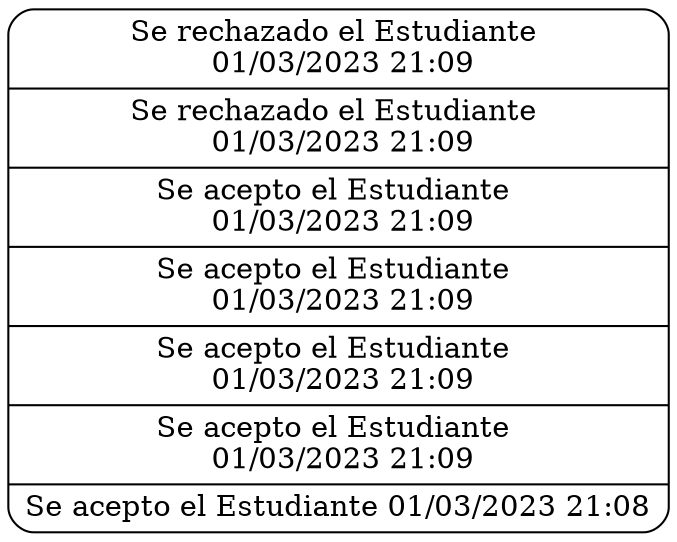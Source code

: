 digraph G {
node [shape=record];
rankdir=TB;
N[label="{Se rechazado el Estudiante &#92;n 01/03/2023 21:09|Se rechazado el Estudiante &#92;n 01/03/2023 21:09|Se acepto el Estudiante &#92;n 01/03/2023 21:09|Se acepto el Estudiante &#92;n 01/03/2023 21:09|Se acepto el Estudiante &#92;n 01/03/2023 21:09|Se acepto el Estudiante &#92;n 01/03/2023 21:09|Se acepto el Estudiante 01/03/2023 21:08}"shape=Mrecord];
N:here;
}
